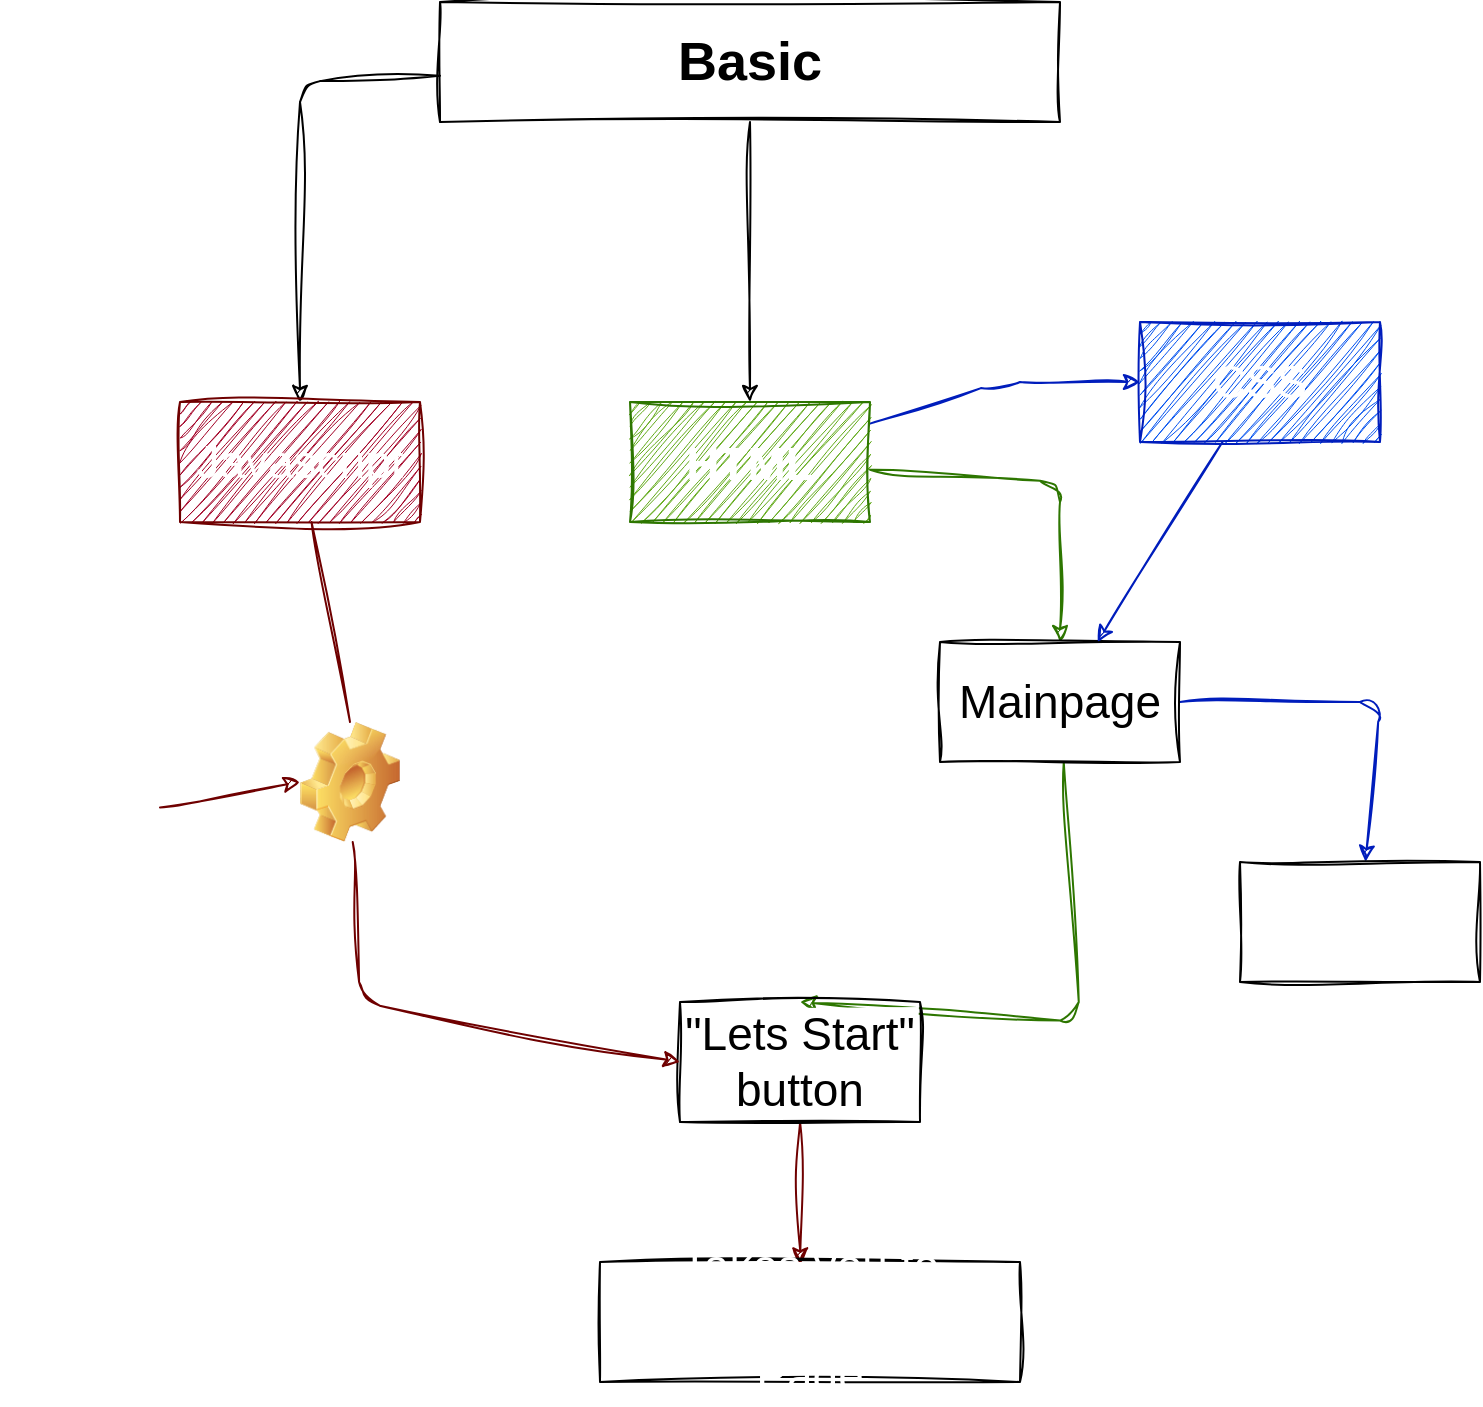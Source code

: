 <mxfile>
    <diagram id="F6H4Nej6vFThYpVVGYPW" name="Page-1">
        <mxGraphModel dx="1413" dy="984" grid="1" gridSize="10" guides="1" tooltips="1" connect="1" arrows="1" fold="1" page="1" pageScale="1" pageWidth="850" pageHeight="1100" math="0" shadow="0">
            <root>
                <mxCell id="0"/>
                <mxCell id="1" parent="0"/>
                <mxCell id="4" style="edgeStyle=none;html=1;entryX=0.5;entryY=0;entryDx=0;entryDy=0;fontSize=23;sketch=1;curveFitting=1;jiggle=2;" edge="1" parent="1" source="2" target="3">
                    <mxGeometry relative="1" as="geometry"/>
                </mxCell>
                <mxCell id="12" style="edgeStyle=none;html=1;fontSize=23;fontColor=#FFFFFF;sketch=1;curveFitting=1;jiggle=2;" edge="1" parent="1" source="2" target="9">
                    <mxGeometry relative="1" as="geometry">
                        <Array as="points">
                            <mxPoint x="200" y="80"/>
                        </Array>
                    </mxGeometry>
                </mxCell>
                <mxCell id="2" value="Basic" style="rounded=0;whiteSpace=wrap;html=1;strokeWidth=1;fontSize=27;fontStyle=1;sketch=1;curveFitting=1;jiggle=2;" vertex="1" parent="1">
                    <mxGeometry x="270" y="40" width="310" height="60" as="geometry"/>
                </mxCell>
                <mxCell id="6" style="edgeStyle=none;html=1;fontSize=23;fillColor=#60a917;strokeColor=#2D7600;sketch=1;curveFitting=1;jiggle=2;" edge="1" parent="1" source="3" target="5">
                    <mxGeometry relative="1" as="geometry">
                        <Array as="points">
                            <mxPoint x="580" y="280"/>
                        </Array>
                    </mxGeometry>
                </mxCell>
                <mxCell id="17" style="edgeStyle=none;html=1;fontSize=23;fontColor=#FFFFFF;fillColor=#0050ef;strokeColor=#001DBC;sketch=1;curveFitting=1;jiggle=2;" edge="1" parent="1" source="3" target="16">
                    <mxGeometry relative="1" as="geometry">
                        <Array as="points">
                            <mxPoint x="550" y="230"/>
                        </Array>
                    </mxGeometry>
                </mxCell>
                <mxCell id="3" value="&lt;font style=&quot;font-size: 23px;&quot;&gt;&lt;b&gt;HTML&lt;/b&gt;&lt;/font&gt;" style="rounded=0;whiteSpace=wrap;html=1;strokeWidth=1;fontSize=27;fillColor=#60a917;fontColor=#ffffff;strokeColor=#2D7600;sketch=1;curveFitting=1;jiggle=2;" vertex="1" parent="1">
                    <mxGeometry x="365" y="240" width="120" height="60" as="geometry"/>
                </mxCell>
                <mxCell id="8" style="edgeStyle=none;html=1;fontSize=23;entryX=0.5;entryY=0;entryDx=0;entryDy=0;fontColor=#521414;fillColor=#60a917;strokeColor=#2D7600;sketch=1;curveFitting=1;jiggle=2;" edge="1" parent="1" source="5" target="7">
                    <mxGeometry relative="1" as="geometry">
                        <mxPoint x="720" y="390" as="targetPoint"/>
                        <Array as="points">
                            <mxPoint x="590" y="550"/>
                        </Array>
                    </mxGeometry>
                </mxCell>
                <mxCell id="20" style="edgeStyle=none;html=1;fontSize=23;fontColor=#FFFFFF;fillColor=#0050ef;strokeColor=#001DBC;sketch=1;curveFitting=1;jiggle=2;" edge="1" parent="1" source="5" target="19">
                    <mxGeometry relative="1" as="geometry">
                        <Array as="points">
                            <mxPoint x="740" y="390"/>
                        </Array>
                    </mxGeometry>
                </mxCell>
                <mxCell id="5" value="Mainpage" style="rounded=0;whiteSpace=wrap;html=1;strokeWidth=1;fontSize=23;sketch=1;curveFitting=1;jiggle=2;" vertex="1" parent="1">
                    <mxGeometry x="520" y="360" width="120" height="60" as="geometry"/>
                </mxCell>
                <mxCell id="15" style="edgeStyle=none;html=1;entryX=0.477;entryY=0.02;entryDx=0;entryDy=0;entryPerimeter=0;fontSize=23;fontColor=#FFFFFF;fillColor=#a20025;strokeColor=#6F0000;sketch=1;curveFitting=1;jiggle=2;" edge="1" parent="1" source="7" target="14">
                    <mxGeometry relative="1" as="geometry"/>
                </mxCell>
                <mxCell id="7" value="&quot;Lets Start&quot;&lt;br&gt;button" style="whiteSpace=wrap;html=1;strokeWidth=1;fontSize=23;sketch=1;curveFitting=1;jiggle=2;" vertex="1" parent="1">
                    <mxGeometry x="390" y="540" width="120" height="60" as="geometry"/>
                </mxCell>
                <mxCell id="13" style="edgeStyle=none;html=1;entryX=0;entryY=0.5;entryDx=0;entryDy=0;fontSize=23;fontColor=#FFFFFF;fillColor=#a20025;strokeColor=#6F0000;startArrow=none;sketch=1;curveFitting=1;jiggle=2;" edge="1" parent="1" source="22" target="7">
                    <mxGeometry relative="1" as="geometry">
                        <Array as="points">
                            <mxPoint x="230" y="540"/>
                        </Array>
                    </mxGeometry>
                </mxCell>
                <mxCell id="9" value="&lt;font color=&quot;#ffffff&quot;&gt;Javascript&lt;/font&gt;" style="whiteSpace=wrap;html=1;strokeWidth=1;fontSize=23;fontColor=#ffffff;fillColor=#a20025;strokeColor=#6F0000;sketch=1;curveFitting=1;jiggle=2;" vertex="1" parent="1">
                    <mxGeometry x="140" y="240" width="120" height="60" as="geometry"/>
                </mxCell>
                <mxCell id="14" value="Takes you to Login/Register Page" style="whiteSpace=wrap;html=1;strokeWidth=1;fontSize=23;fontColor=#FFFFFF;sketch=1;curveFitting=1;jiggle=2;" vertex="1" parent="1">
                    <mxGeometry x="350" y="670" width="210" height="60" as="geometry"/>
                </mxCell>
                <mxCell id="18" style="edgeStyle=none;html=1;fontSize=23;fontColor=#FFFFFF;fillColor=#0050ef;strokeColor=#001DBC;sketch=1;curveFitting=1;jiggle=2;" edge="1" parent="1" source="16" target="5">
                    <mxGeometry relative="1" as="geometry"/>
                </mxCell>
                <mxCell id="16" value="CSS" style="whiteSpace=wrap;html=1;strokeWidth=1;fontSize=23;fontColor=#ffffff;fillColor=#0050ef;strokeColor=#001DBC;sketch=1;curveFitting=1;jiggle=2;" vertex="1" parent="1">
                    <mxGeometry x="620" y="200" width="120" height="60" as="geometry"/>
                </mxCell>
                <mxCell id="19" value="Colors" style="whiteSpace=wrap;html=1;strokeWidth=1;fontSize=23;fontColor=#FFFFFF;sketch=1;curveFitting=1;jiggle=2;" vertex="1" parent="1">
                    <mxGeometry x="670" y="470" width="120" height="60" as="geometry"/>
                </mxCell>
                <mxCell id="23" value="" style="edgeStyle=none;html=1;entryX=0.5;entryY=0;entryDx=0;entryDy=0;fontSize=23;fontColor=#FFFFFF;fillColor=#a20025;strokeColor=#6F0000;endArrow=none;sketch=1;curveFitting=1;jiggle=2;" edge="1" parent="1" source="9" target="22">
                    <mxGeometry relative="1" as="geometry">
                        <mxPoint x="203.333" y="300" as="sourcePoint"/>
                        <mxPoint x="390" y="570" as="targetPoint"/>
                        <Array as="points"/>
                    </mxGeometry>
                </mxCell>
                <mxCell id="22" value="" style="shape=image;html=1;verticalLabelPosition=bottom;verticalAlign=top;imageAspect=0;image=img/clipart/Gear_128x128.png;strokeWidth=1;fontSize=23;fontColor=#FFFFFF;sketch=1;curveFitting=1;jiggle=2;" vertex="1" parent="1">
                    <mxGeometry x="200" y="400" width="50" height="60" as="geometry"/>
                </mxCell>
                <mxCell id="25" style="edgeStyle=none;html=1;entryX=0;entryY=0.5;entryDx=0;entryDy=0;fontSize=23;fontColor=#FFFFFF;fillColor=#a20025;strokeColor=#6F0000;sketch=1;curveFitting=1;jiggle=2;" edge="1" parent="1" source="24" target="22">
                    <mxGeometry relative="1" as="geometry"/>
                </mxCell>
                <UserObject label="Makes it work" placeholders="1" name="Variable" id="24">
                    <mxCell style="text;html=1;strokeColor=none;fillColor=none;align=center;verticalAlign=middle;whiteSpace=wrap;overflow=hidden;strokeWidth=1;fontSize=23;fontColor=#FFFFFF;sketch=1;curveFitting=1;jiggle=2;" vertex="1" parent="1">
                        <mxGeometry x="50" y="420" width="80" height="60" as="geometry"/>
                    </mxCell>
                </UserObject>
            </root>
        </mxGraphModel>
    </diagram>
</mxfile>